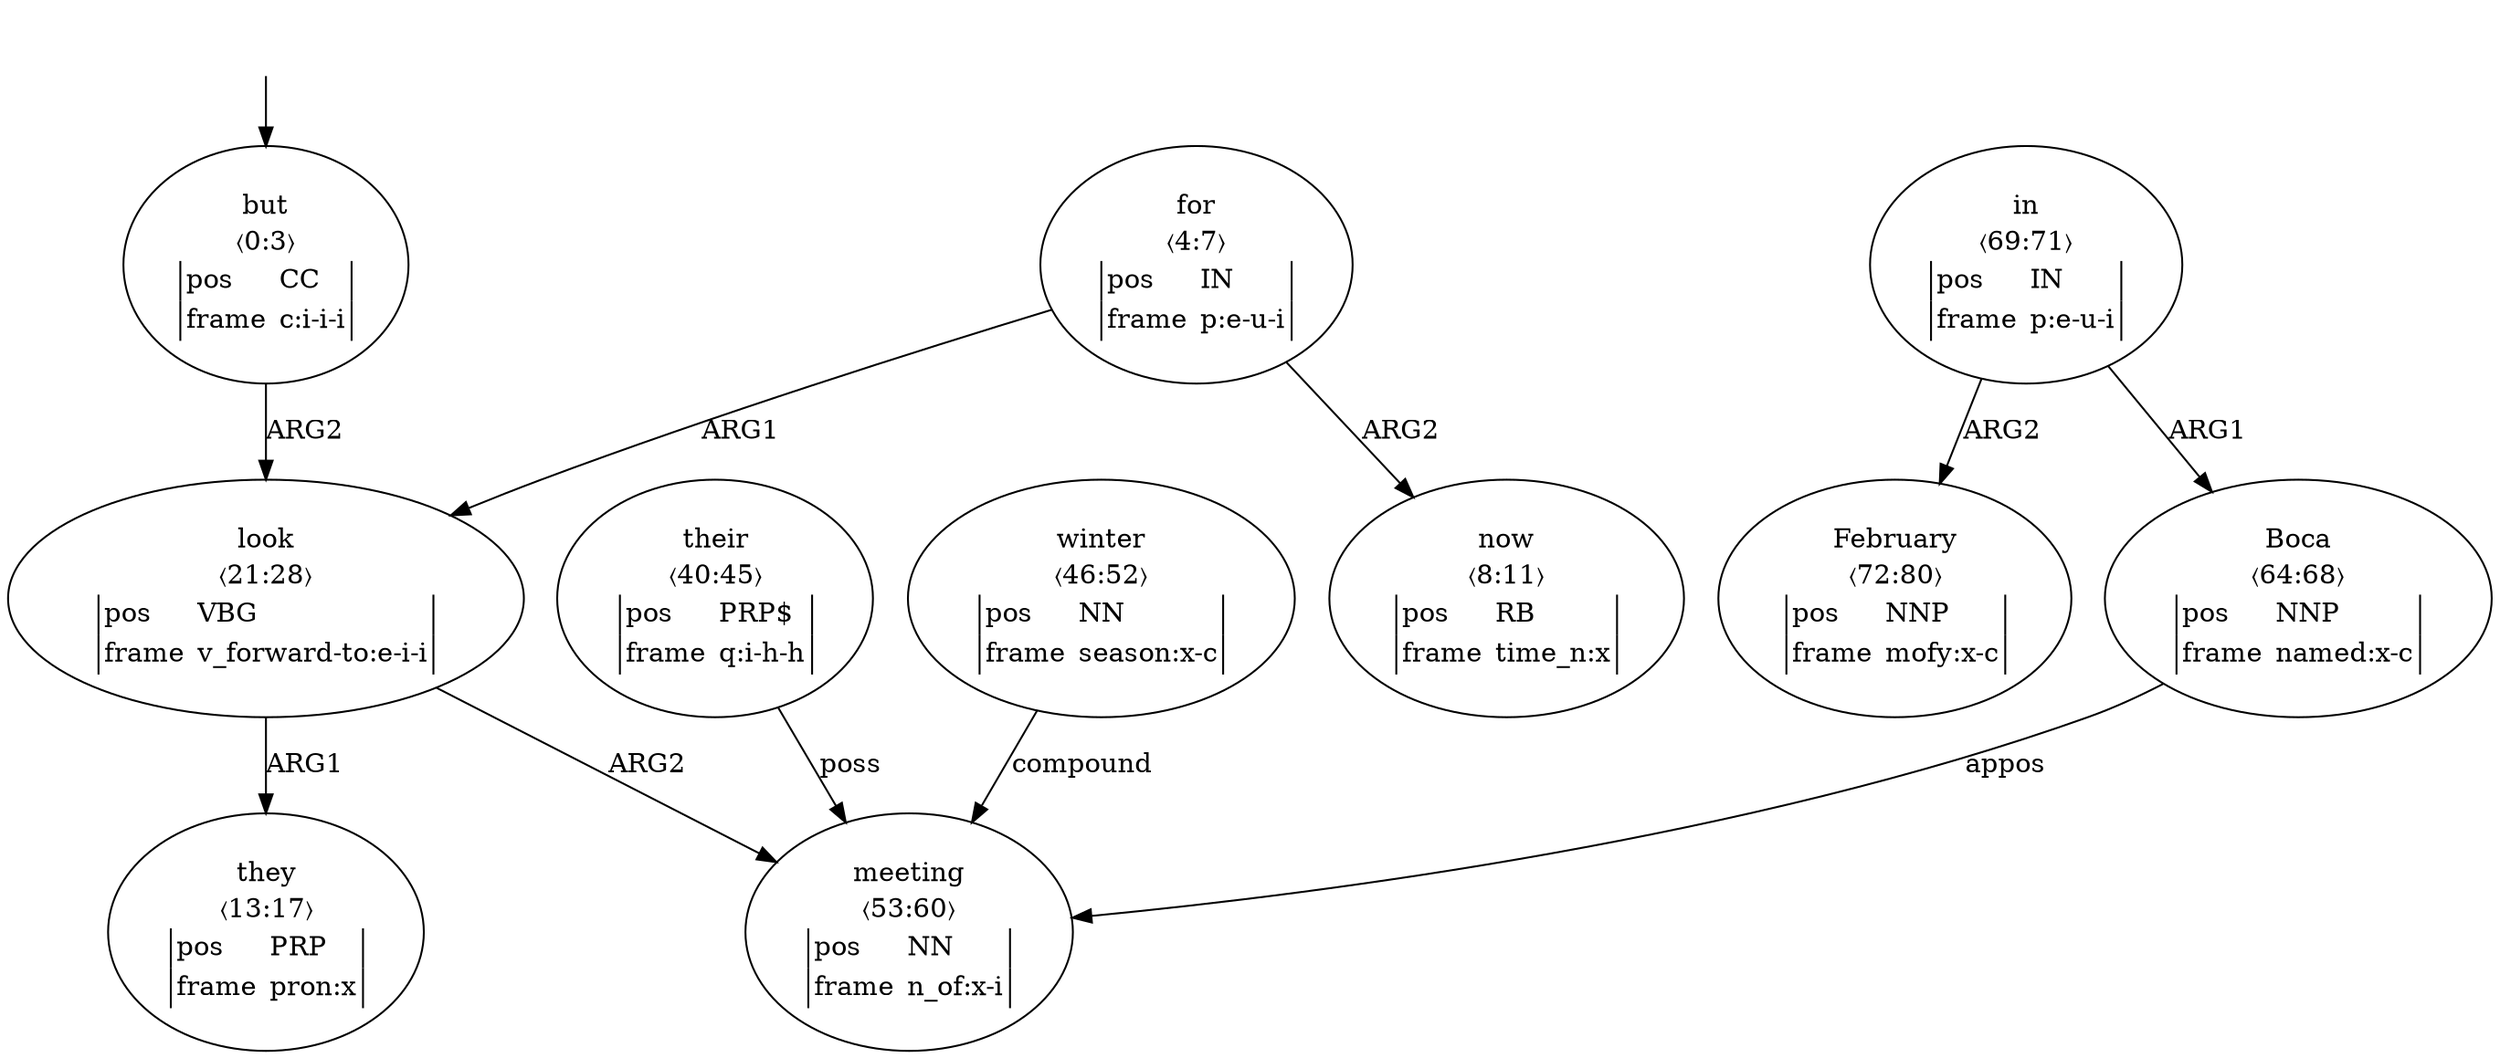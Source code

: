digraph "20010020" {
  top [ style=invis ];
  top -> 0;
  0 [ label=<<table align="center" border="0" cellspacing="0"><tr><td colspan="2">but</td></tr><tr><td colspan="2">〈0:3〉</td></tr><tr><td sides="l" border="1" align="left">pos</td><td sides="r" border="1" align="left">CC</td></tr><tr><td sides="l" border="1" align="left">frame</td><td sides="r" border="1" align="left">c:i-i-i</td></tr></table>> ];
  1 [ label=<<table align="center" border="0" cellspacing="0"><tr><td colspan="2">for</td></tr><tr><td colspan="2">〈4:7〉</td></tr><tr><td sides="l" border="1" align="left">pos</td><td sides="r" border="1" align="left">IN</td></tr><tr><td sides="l" border="1" align="left">frame</td><td sides="r" border="1" align="left">p:e-u-i</td></tr></table>> ];
  2 [ label=<<table align="center" border="0" cellspacing="0"><tr><td colspan="2">now</td></tr><tr><td colspan="2">〈8:11〉</td></tr><tr><td sides="l" border="1" align="left">pos</td><td sides="r" border="1" align="left">RB</td></tr><tr><td sides="l" border="1" align="left">frame</td><td sides="r" border="1" align="left">time_n:x</td></tr></table>> ];
  4 [ label=<<table align="center" border="0" cellspacing="0"><tr><td colspan="2">they</td></tr><tr><td colspan="2">〈13:17〉</td></tr><tr><td sides="l" border="1" align="left">pos</td><td sides="r" border="1" align="left">PRP</td></tr><tr><td sides="l" border="1" align="left">frame</td><td sides="r" border="1" align="left">pron:x</td></tr></table>> ];
  6 [ label=<<table align="center" border="0" cellspacing="0"><tr><td colspan="2">look</td></tr><tr><td colspan="2">〈21:28〉</td></tr><tr><td sides="l" border="1" align="left">pos</td><td sides="r" border="1" align="left">VBG</td></tr><tr><td sides="l" border="1" align="left">frame</td><td sides="r" border="1" align="left">v_forward-to:e-i-i</td></tr></table>> ];
  9 [ label=<<table align="center" border="0" cellspacing="0"><tr><td colspan="2">their</td></tr><tr><td colspan="2">〈40:45〉</td></tr><tr><td sides="l" border="1" align="left">pos</td><td sides="r" border="1" align="left">PRP$</td></tr><tr><td sides="l" border="1" align="left">frame</td><td sides="r" border="1" align="left">q:i-h-h</td></tr></table>> ];
  10 [ label=<<table align="center" border="0" cellspacing="0"><tr><td colspan="2">winter</td></tr><tr><td colspan="2">〈46:52〉</td></tr><tr><td sides="l" border="1" align="left">pos</td><td sides="r" border="1" align="left">NN</td></tr><tr><td sides="l" border="1" align="left">frame</td><td sides="r" border="1" align="left">season:x-c</td></tr></table>> ];
  11 [ label=<<table align="center" border="0" cellspacing="0"><tr><td colspan="2">meeting</td></tr><tr><td colspan="2">〈53:60〉</td></tr><tr><td sides="l" border="1" align="left">pos</td><td sides="r" border="1" align="left">NN</td></tr><tr><td sides="l" border="1" align="left">frame</td><td sides="r" border="1" align="left">n_of:x-i</td></tr></table>> ];
  13 [ label=<<table align="center" border="0" cellspacing="0"><tr><td colspan="2">Boca</td></tr><tr><td colspan="2">〈64:68〉</td></tr><tr><td sides="l" border="1" align="left">pos</td><td sides="r" border="1" align="left">NNP</td></tr><tr><td sides="l" border="1" align="left">frame</td><td sides="r" border="1" align="left">named:x-c</td></tr></table>> ];
  14 [ label=<<table align="center" border="0" cellspacing="0"><tr><td colspan="2">in</td></tr><tr><td colspan="2">〈69:71〉</td></tr><tr><td sides="l" border="1" align="left">pos</td><td sides="r" border="1" align="left">IN</td></tr><tr><td sides="l" border="1" align="left">frame</td><td sides="r" border="1" align="left">p:e-u-i</td></tr></table>> ];
  15 [ label=<<table align="center" border="0" cellspacing="0"><tr><td colspan="2">February</td></tr><tr><td colspan="2">〈72:80〉</td></tr><tr><td sides="l" border="1" align="left">pos</td><td sides="r" border="1" align="left">NNP</td></tr><tr><td sides="l" border="1" align="left">frame</td><td sides="r" border="1" align="left">mofy:x-c</td></tr></table>> ];
  1 -> 6 [ label="ARG1" ];
  0 -> 6 [ label="ARG2" ];
  14 -> 13 [ label="ARG1" ];
  14 -> 15 [ label="ARG2" ];
  6 -> 4 [ label="ARG1" ];
  1 -> 2 [ label="ARG2" ];
  10 -> 11 [ label="compound" ];
  9 -> 11 [ label="poss" ];
  13 -> 11 [ label="appos" ];
  6 -> 11 [ label="ARG2" ];
}

